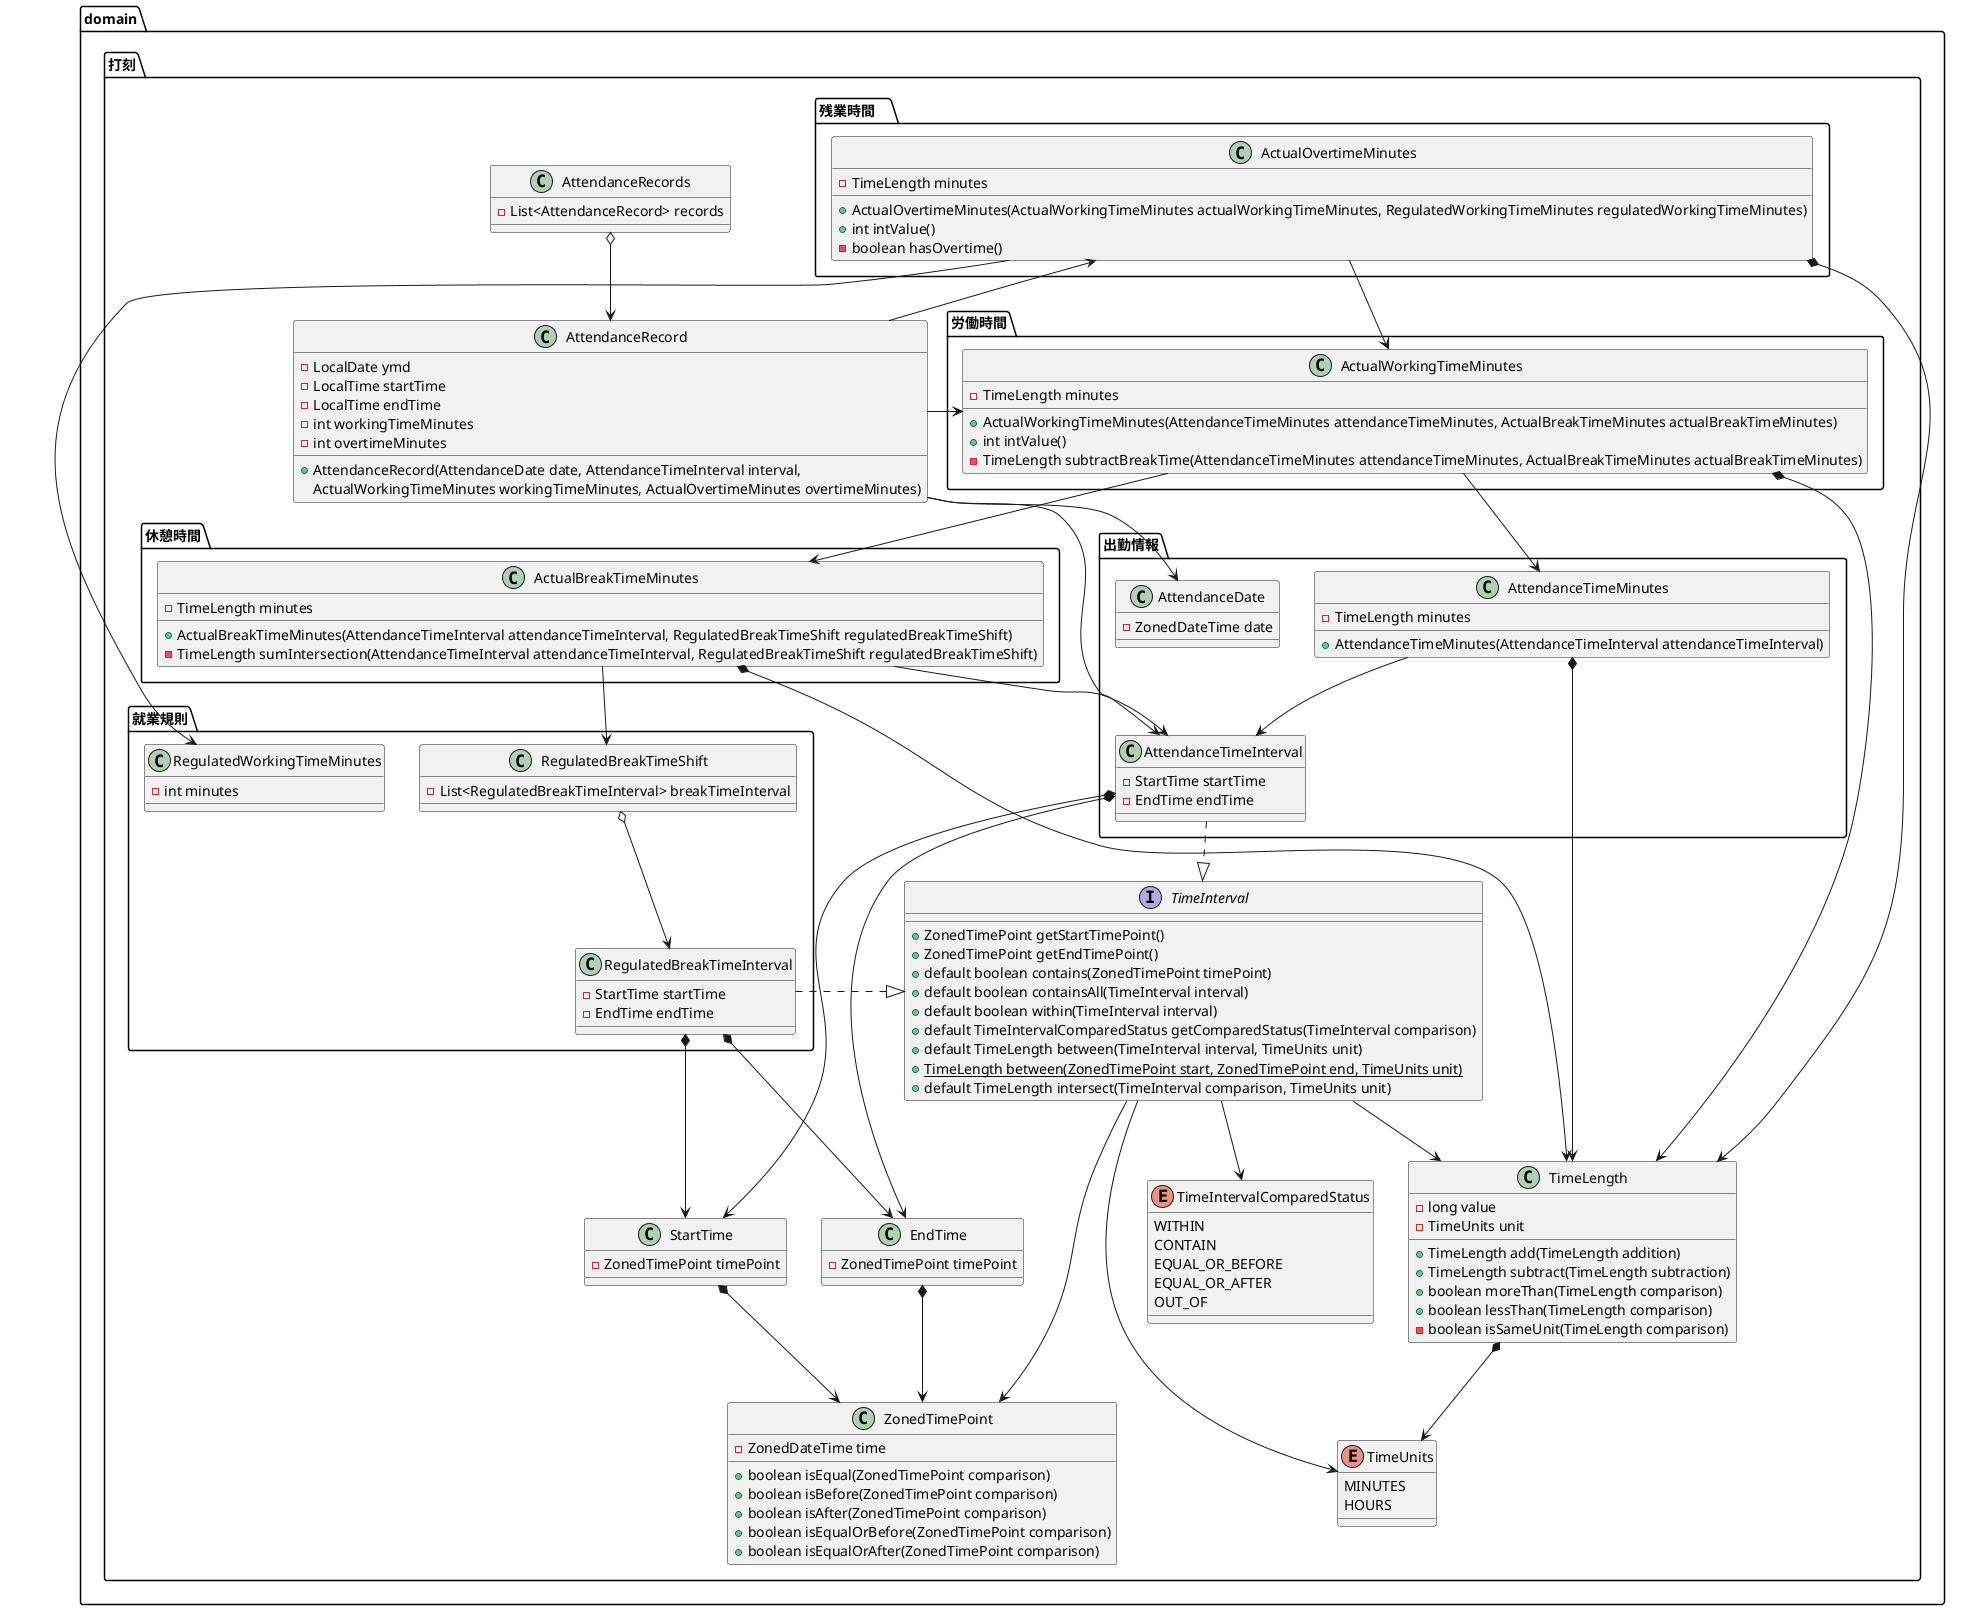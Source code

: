 @startuml

package domain {
    package 打刻 {
        class AttendanceRecord {
            - LocalDate ymd
            - LocalTime startTime
            - LocalTime endTime
            - int workingTimeMinutes
            - int overtimeMinutes
            + AttendanceRecord(AttendanceDate date, AttendanceTimeInterval interval,
                                    ActualWorkingTimeMinutes workingTimeMinutes, ActualOvertimeMinutes overtimeMinutes)
        }

        class AttendanceRecords {
            - List<AttendanceRecord> records
        }

        package 出勤情報 {
            class AttendanceDate {
                - ZonedDateTime date
            }
            class AttendanceTimeInterval {
                - StartTime startTime
                - EndTime endTime
            } 
            class AttendanceTimeMinutes {
                - TimeLength minutes
                + AttendanceTimeMinutes(AttendanceTimeInterval attendanceTimeInterval)
            }       
        }

        package 残業時間　{
            class ActualOvertimeMinutes {
                - TimeLength minutes
                + ActualOvertimeMinutes(ActualWorkingTimeMinutes actualWorkingTimeMinutes, RegulatedWorkingTimeMinutes regulatedWorkingTimeMinutes)
                + int intValue()
                - boolean hasOvertime()

            }
        }
        package 労働時間 {
            class ActualWorkingTimeMinutes {
                - TimeLength minutes
                + ActualWorkingTimeMinutes(AttendanceTimeMinutes attendanceTimeMinutes, ActualBreakTimeMinutes actualBreakTimeMinutes)
                + int intValue()
                - TimeLength subtractBreakTime(AttendanceTimeMinutes attendanceTimeMinutes, ActualBreakTimeMinutes actualBreakTimeMinutes)
            }
        }
        package 休憩時間 {
            class ActualBreakTimeMinutes {
                - TimeLength minutes
                + ActualBreakTimeMinutes(AttendanceTimeInterval attendanceTimeInterval, RegulatedBreakTimeShift regulatedBreakTimeShift)
                - TimeLength sumIntersection(AttendanceTimeInterval attendanceTimeInterval, RegulatedBreakTimeShift regulatedBreakTimeShift)
            }
        }

        package 就業規則 {
            class RegulatedWorkingTimeMinutes {
                - int minutes
            }
            class RegulatedBreakTimeInterval {
                - StartTime startTime
                - EndTime endTime
            }
            class RegulatedBreakTimeShift {
                - List<RegulatedBreakTimeInterval> breakTimeInterval
            }
        }
        class ZonedTimePoint {
            - ZonedDateTime time
            + boolean isEqual(ZonedTimePoint comparison) 
            + boolean isBefore(ZonedTimePoint comparison) 
            + boolean isAfter(ZonedTimePoint comparison) 
            + boolean isEqualOrBefore(ZonedTimePoint comparison) 
            + boolean isEqualOrAfter(ZonedTimePoint comparison) 
        }
        class StartTime {
            - ZonedTimePoint timePoint
        }
        class EndTime {
            - ZonedTimePoint timePoint
        }

        class TimeLength {
            - long value
            - TimeUnits unit
            + TimeLength add(TimeLength addition)
            + TimeLength subtract(TimeLength subtraction)
            + boolean moreThan(TimeLength comparison)
            + boolean lessThan(TimeLength comparison)
            - boolean isSameUnit(TimeLength comparison)
        }
        
        interface TimeInterval {
            + ZonedTimePoint getStartTimePoint()
            + ZonedTimePoint getEndTimePoint()
            + default boolean contains(ZonedTimePoint timePoint)
            + default boolean containsAll(TimeInterval interval)
            + default boolean within(TimeInterval interval)
            + default TimeIntervalComparedStatus getComparedStatus(TimeInterval comparison)
            + default TimeLength between(TimeInterval interval, TimeUnits unit)
            + {static} TimeLength between(ZonedTimePoint start, ZonedTimePoint end, TimeUnits unit)
            + default TimeLength intersect(TimeInterval comparison, TimeUnits unit)
        }
        
        enum TimeUnits {
            MINUTES
            HOURS
        }
        enum TimeIntervalComparedStatus {
            WITHIN
            CONTAIN
            EQUAL_OR_BEFORE
            EQUAL_OR_AFTER
            OUT_OF
        }

        AttendanceRecords o--> AttendanceRecord
        AttendanceRecord -down-> AttendanceDate
        AttendanceRecord -down-> AttendanceTimeInterval
        AttendanceRecord -left-> ActualOvertimeMinutes
        AttendanceRecord -left-> ActualWorkingTimeMinutes

        ActualOvertimeMinutes *--> TimeLength
        ActualOvertimeMinutes -down-> ActualWorkingTimeMinutes
        ActualOvertimeMinutes --> RegulatedWorkingTimeMinutes

        ActualWorkingTimeMinutes *--> TimeLength
        ActualWorkingTimeMinutes -left-> AttendanceTimeMinutes
        ActualWorkingTimeMinutes -down-> ActualBreakTimeMinutes

        ActualBreakTimeMinutes *--> TimeLength
        ActualBreakTimeMinutes --> AttendanceTimeInterval
        ActualBreakTimeMinutes --> RegulatedBreakTimeShift

        AttendanceTimeMinutes *--> TimeLength
        AttendanceTimeMinutes --> AttendanceTimeInterval
        AttendanceTimeInterval *--> StartTime
        AttendanceTimeInterval *--> EndTime
        AttendanceTimeInterval .|> TimeInterval

        RegulatedBreakTimeInterval .|> TimeInterval
        RegulatedBreakTimeInterval *--> StartTime
        RegulatedBreakTimeInterval *--> EndTime
        RegulatedBreakTimeShift o--> RegulatedBreakTimeInterval

        StartTime *--> ZonedTimePoint
        EndTime *--> ZonedTimePoint

        TimeLength *--> TimeUnits

        TimeInterval --> ZonedTimePoint
        TimeInterval --> TimeIntervalComparedStatus
        TimeInterval --> TimeLength
        TimeInterval --> TimeUnits
    }

    ' package 月次集計 {
    '     class AttendanceAggregationMonthly {
    '         - int totalWorkingTimeMinutes
    '         - int totalOvertimeMinutes
    '     }
    '     class AggregationMonth {
    '         - YearMonth yearMonth
    '     }
    ' }
}

' package controller {
'     class AttendanceController {
'         - AttendanceRecordingService attendanceRecordService
'         - AttendanceAggregationService attendanceAggregationService
'         + void record(String[] inputParams)
'         + void aggregateMonthly(String[] inputParams)
'     }
'     AttendanceController *--> AttendanceRecordingService
'     AttendanceController *--> AttendanceAggregationService
' }

' package service {
'     class AttendanceRecordingService {
'         - AttendanceRepository attendanceRepository
'         - RegulationRepository regulationRepository
'         + AttendanceRecord register(AttendanceDate attendanceDate, AttendanceTimeInterval attendanceTimeInterval)
'     }
'     class AttendanceAggregationService {
'         - AttendanceRepository attendanceRepository
'         + AttendanceAggregationMonthly aggregateMonthly(AggregationMonth aggregationMonth)
'     }
'     interface AttendanceRepository {
'         + void register(AttendanceRecord attendanceRecord)
'         + AttendanceAggregationMonthly fetchMonthly(AggregationMonth aggregationMonth)
'     }
'     interface RegulationRepository {
'         + fetchBreakTimeIntervalShift(AttendanceDate attendanceDate)
'         + RegulatedWorkingTimeMinutes fetchRegulatedWorkingTimeMinutes(AttendanceDate attendanceDate)
'     }
'     AttendanceRecordingService   *--> AttendanceRepository
'     AttendanceRecordingService   *--> RegulationRepository
'     AttendanceAggregationService *--> AttendanceRepository
' }

' package datasource {
'     class AttendanceRepositoryCsv {
'         + void register(AttendanceRecord attendanceRecord)
'         + AttendanceAggregationMonthly fetchMonthly(AggregationMonth aggregationMonth)
'     }
'     class RegulationRepositoryCsv {
'         + BreakTimeIntervalShift fetchBreakTimeList(AttendanceDate attendanceDate)
'         + RegulatedWorkingTimeMinutes fetchRegulatedWorkingTimeMinutes(AttendanceDate attendanceDate)
'     }
'     class AttendanceCsvDao {
'         - CsvDao<AttendanceRecordEntity> csvDao 
'         + void register(AttendanceRecord attendanceRecord)
'         + AttendanceRecordEntities fetchAll(AttendanceDate attendanceDate)
'         + AttendaceRecordEntities fetchMonthly(AggregationMonth aggregationMonth)
'     }
'     class RegulatedBreakTimeCsvDao {
'         - CsvDao<RegulatedBreakTimeEntity> csvDao 
'         + RegulatedBreakTimeEntities fetchAll(AttendanceDate attendanceDate)
'     }
'     class RegulatedWorkingTimeMinutesCsvDao {
'         - CsvDao<RegulatedWorkingTimeMinutesEntity> csvDao
'         + void write(Writer writer, T bean)
'         + RegulatedWorkingTimeMinutesEntity fetch(AttendanceDate attendanceDate)
'     }
'     class CsvDao<T> {
'         + void writeAll(Writer writer, List<T> beans)
'         + void write(Writer writer, T bean)
'         + List<T> read(Reader reader, Class<? extends T> type)
'     }
'     class AttendanceRecordEntities {
'         - List<AttendanceRecordEntity> records
'         + void upsert(AttendanceRecord record)   
'         + void add(AttendanceRecord record)   
'         + void update(AttendanceRecord record)   
'         + Optional<Integer> indexOf(AttendanceRecord record)        
'     }
'     class AttendanceRecordEntity {
'         - LocalDate ymd
'         - LocalTime startDate
'         - LocalTime endDate
'         - int workingTimeMinutes
'         - int overtimeMinutes
'         - ZonedDateTime updatedAt
'     }
'     class RegulatedBreakTimeEntities {
'         - List<RegulatedBreakTimeEntity> records    
'     }
'     class RegulatedBreakTimeEntity {
'         - LocalDate validStartDate
'         - LocalDate validEndDate
'         - String breakTimeStart
'         - String breakTimeEnd
'     }
'     class RegulatedWorkingTimeMinutesEntity {
'         - LocalDate validStartDate
'         - LocalDate validEndDate
'         - int regulatedWorkingTimeMinutes
'     }
'     AttendanceRepositoryCsv .up.|> AttendanceRepository
'     AttendanceRepositoryCsv --> AttendanceCsvDao
'     AttendanceRecordEntities o--> AttendanceRecordEntity
'     AttendanceCsvDao --> AttendanceRecordEntities
'     AttendanceCsvDao --> AttendanceRecordEntity
'     AttendanceCsvDao *--> CsvDao

'     RegulationRepositoryCsv .up.|> RegulationRepository
'     RegulationRepositoryCsv --> RegulatedBreakTimeCsvDao
'     RegulationRepositoryCsv --> RegulatedWorkingTimeMinutesCsvDao

'     RegulatedBreakTimeCsvDao --> RegulatedBreakTimeEntities
'     RegulatedBreakTimeCsvDao --> RegulatedBreakTimeEntity
'     RegulatedBreakTimeCsvDao *--> CsvDao
'     RegulatedBreakTimeEntities o--> RegulatedBreakTimeEntity

'     RegulatedWorkingTimeMinutesCsvDao --> RegulatedWorkingTimeMinutesEntity
'     RegulatedWorkingTimeMinutesCsvDao *--> CsvDao
' }

@enduml
